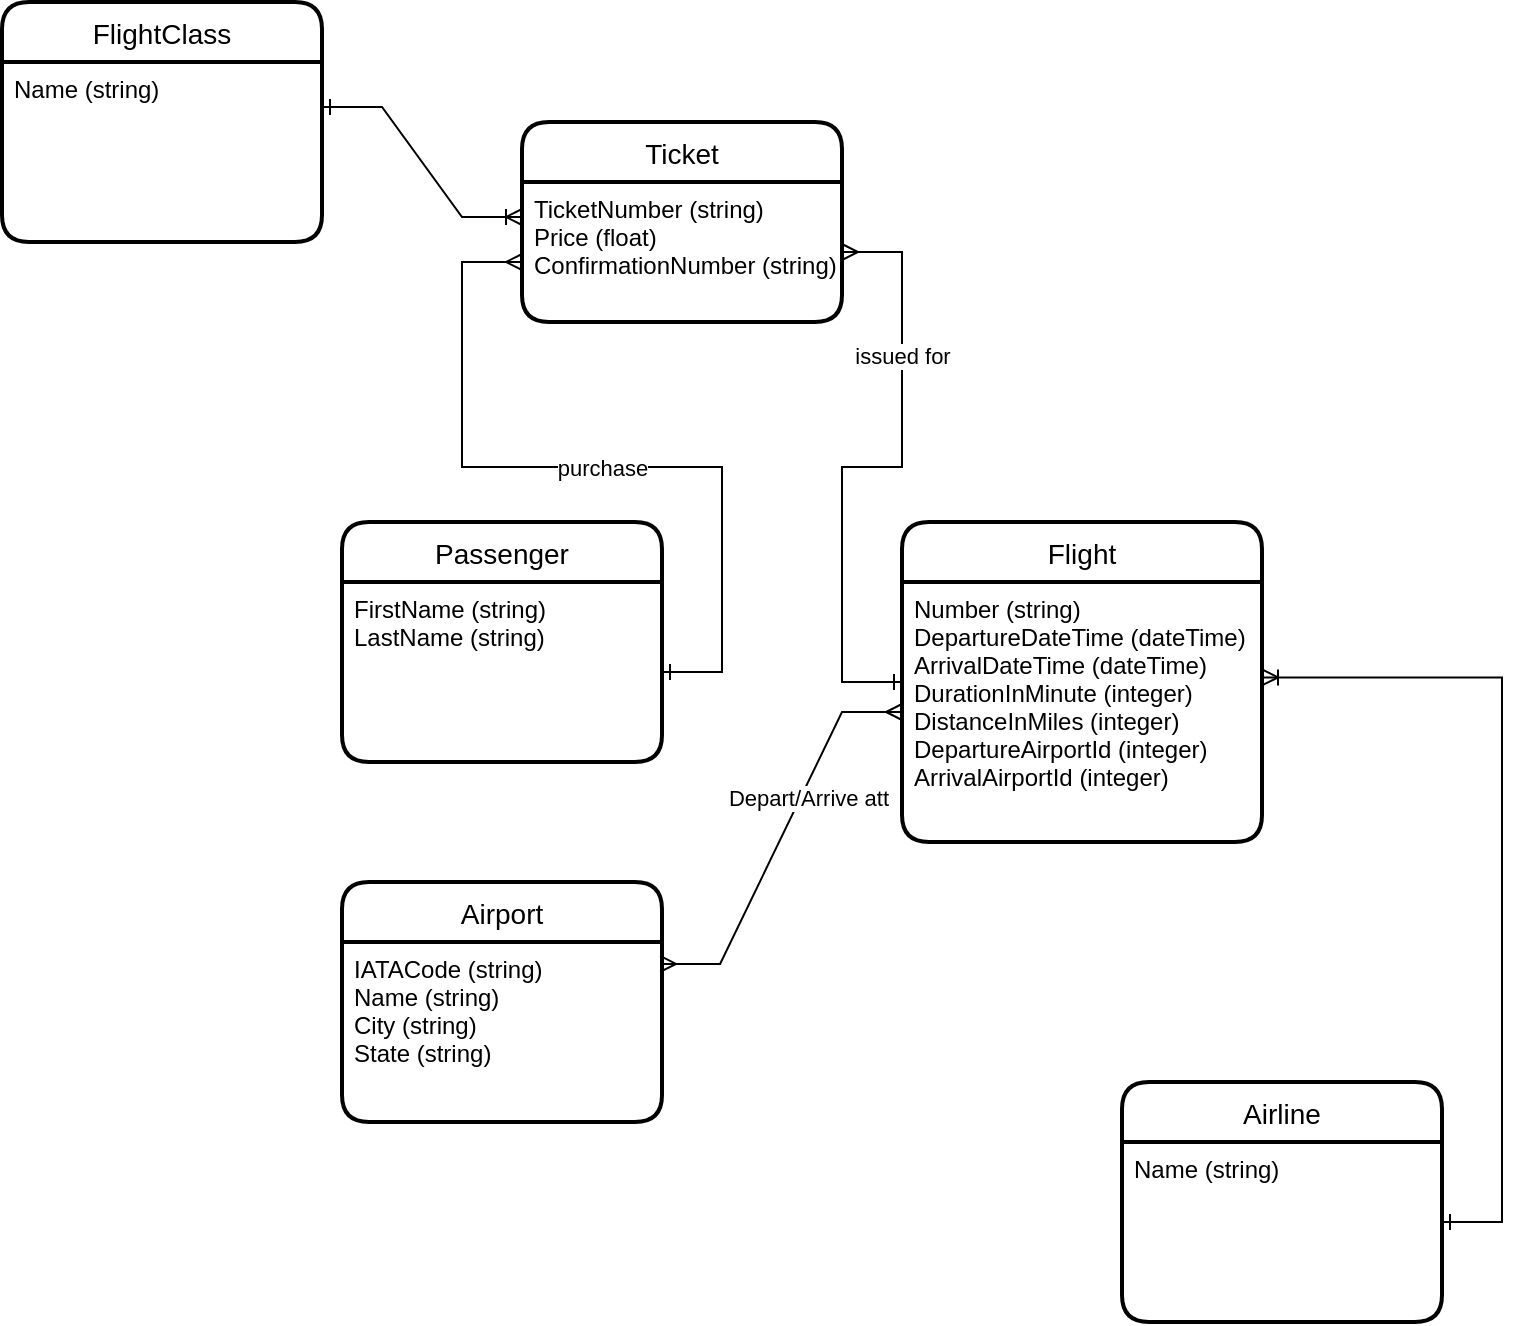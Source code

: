 <mxfile version="20.2.5" type="github">
  <diagram id="OAgNzshGtZiG7NSBnHgm" name="Page-1">
    <mxGraphModel dx="2272" dy="1862" grid="1" gridSize="10" guides="1" tooltips="1" connect="1" arrows="1" fold="1" page="1" pageScale="1" pageWidth="850" pageHeight="1100" math="0" shadow="0">
      <root>
        <mxCell id="0" />
        <mxCell id="1" parent="0" />
        <mxCell id="1pyU1-GnSN8xLEIKv2I4-1" value="Passenger" style="swimlane;childLayout=stackLayout;horizontal=1;startSize=30;horizontalStack=0;rounded=1;fontSize=14;fontStyle=0;strokeWidth=2;resizeParent=0;resizeLast=1;shadow=0;dashed=0;align=center;" vertex="1" parent="1">
          <mxGeometry x="60" y="230" width="160" height="120" as="geometry" />
        </mxCell>
        <mxCell id="1pyU1-GnSN8xLEIKv2I4-2" value="FirstName (string)&#xa;LastName (string)" style="align=left;strokeColor=none;fillColor=none;spacingLeft=4;fontSize=12;verticalAlign=top;resizable=0;rotatable=0;part=1;" vertex="1" parent="1pyU1-GnSN8xLEIKv2I4-1">
          <mxGeometry y="30" width="160" height="90" as="geometry" />
        </mxCell>
        <mxCell id="1pyU1-GnSN8xLEIKv2I4-4" value="Flight" style="swimlane;childLayout=stackLayout;horizontal=1;startSize=30;horizontalStack=0;rounded=1;fontSize=14;fontStyle=0;strokeWidth=2;resizeParent=0;resizeLast=1;shadow=0;dashed=0;align=center;" vertex="1" parent="1">
          <mxGeometry x="340" y="230" width="180" height="160" as="geometry" />
        </mxCell>
        <mxCell id="1pyU1-GnSN8xLEIKv2I4-5" value="Number (string)&#xa;DepartureDateTime (dateTime)&#xa;ArrivalDateTime (dateTime)&#xa;DurationInMinute (integer)&#xa;DistanceInMiles (integer)&#xa;DepartureAirportId (integer)&#xa;ArrivalAirportId (integer)" style="align=left;strokeColor=none;fillColor=none;spacingLeft=4;fontSize=12;verticalAlign=top;resizable=0;rotatable=0;part=1;" vertex="1" parent="1pyU1-GnSN8xLEIKv2I4-4">
          <mxGeometry y="30" width="180" height="130" as="geometry" />
        </mxCell>
        <mxCell id="1pyU1-GnSN8xLEIKv2I4-8" value="" style="edgeStyle=entityRelationEdgeStyle;fontSize=12;html=1;endArrow=ERmany;startArrow=ERone;rounded=0;exitX=1;exitY=0.5;exitDx=0;exitDy=0;startFill=0;" edge="1" parent="1" source="1pyU1-GnSN8xLEIKv2I4-2">
          <mxGeometry width="100" height="100" relative="1" as="geometry">
            <mxPoint x="-70" y="350" as="sourcePoint" />
            <mxPoint x="150" y="100" as="targetPoint" />
          </mxGeometry>
        </mxCell>
        <mxCell id="1pyU1-GnSN8xLEIKv2I4-27" value="purchase" style="edgeLabel;html=1;align=center;verticalAlign=middle;resizable=0;points=[];" vertex="1" connectable="0" parent="1pyU1-GnSN8xLEIKv2I4-8">
          <mxGeometry x="-0.023" relative="1" as="geometry">
            <mxPoint as="offset" />
          </mxGeometry>
        </mxCell>
        <mxCell id="1pyU1-GnSN8xLEIKv2I4-10" value="Airport" style="swimlane;childLayout=stackLayout;horizontal=1;startSize=30;horizontalStack=0;rounded=1;fontSize=14;fontStyle=0;strokeWidth=2;resizeParent=0;resizeLast=1;shadow=0;dashed=0;align=center;" vertex="1" parent="1">
          <mxGeometry x="60" y="410" width="160" height="120" as="geometry" />
        </mxCell>
        <mxCell id="1pyU1-GnSN8xLEIKv2I4-11" value="IATACode (string)&#xa;Name (string)&#xa;City (string)&#xa;State (string)" style="align=left;strokeColor=none;fillColor=none;spacingLeft=4;fontSize=12;verticalAlign=top;resizable=0;rotatable=0;part=1;" vertex="1" parent="1pyU1-GnSN8xLEIKv2I4-10">
          <mxGeometry y="30" width="160" height="90" as="geometry" />
        </mxCell>
        <mxCell id="1pyU1-GnSN8xLEIKv2I4-14" value="" style="edgeStyle=entityRelationEdgeStyle;fontSize=12;html=1;endArrow=ERmany;startArrow=ERmany;rounded=0;exitX=0.994;exitY=0.122;exitDx=0;exitDy=0;exitPerimeter=0;" edge="1" parent="1" source="1pyU1-GnSN8xLEIKv2I4-11" target="1pyU1-GnSN8xLEIKv2I4-5">
          <mxGeometry width="100" height="100" relative="1" as="geometry">
            <mxPoint x="395" y="340" as="sourcePoint" />
            <mxPoint x="330" y="320" as="targetPoint" />
          </mxGeometry>
        </mxCell>
        <mxCell id="1pyU1-GnSN8xLEIKv2I4-17" value="Depart/Arrive att" style="edgeLabel;html=1;align=center;verticalAlign=middle;resizable=0;points=[];" vertex="1" connectable="0" parent="1pyU1-GnSN8xLEIKv2I4-14">
          <mxGeometry x="0.235" y="-3" relative="1" as="geometry">
            <mxPoint as="offset" />
          </mxGeometry>
        </mxCell>
        <mxCell id="1pyU1-GnSN8xLEIKv2I4-19" value="Ticket" style="swimlane;childLayout=stackLayout;horizontal=1;startSize=30;horizontalStack=0;rounded=1;fontSize=14;fontStyle=0;strokeWidth=2;resizeParent=0;resizeLast=1;shadow=0;dashed=0;align=center;" vertex="1" parent="1">
          <mxGeometry x="150" y="30" width="160" height="100" as="geometry" />
        </mxCell>
        <mxCell id="1pyU1-GnSN8xLEIKv2I4-20" value="TicketNumber (string)&#xa;Price (float)&#xa;ConfirmationNumber (string)" style="align=left;strokeColor=none;fillColor=none;spacingLeft=4;fontSize=12;verticalAlign=top;resizable=0;rotatable=0;part=1;" vertex="1" parent="1pyU1-GnSN8xLEIKv2I4-19">
          <mxGeometry y="30" width="160" height="70" as="geometry" />
        </mxCell>
        <mxCell id="1pyU1-GnSN8xLEIKv2I4-24" value="" style="edgeStyle=entityRelationEdgeStyle;fontSize=12;html=1;endArrow=ERmany;startArrow=ERone;rounded=0;startFill=0;" edge="1" parent="1" source="1pyU1-GnSN8xLEIKv2I4-4" target="1pyU1-GnSN8xLEIKv2I4-20">
          <mxGeometry width="100" height="100" relative="1" as="geometry">
            <mxPoint x="530" y="270" as="sourcePoint" />
            <mxPoint x="470" y="80" as="targetPoint" />
          </mxGeometry>
        </mxCell>
        <mxCell id="1pyU1-GnSN8xLEIKv2I4-28" value="issued for" style="edgeLabel;html=1;align=center;verticalAlign=middle;resizable=0;points=[];" vertex="1" connectable="0" parent="1pyU1-GnSN8xLEIKv2I4-24">
          <mxGeometry x="0.462" relative="1" as="geometry">
            <mxPoint as="offset" />
          </mxGeometry>
        </mxCell>
        <mxCell id="1pyU1-GnSN8xLEIKv2I4-29" value="Airline" style="swimlane;childLayout=stackLayout;horizontal=1;startSize=30;horizontalStack=0;rounded=1;fontSize=14;fontStyle=0;strokeWidth=2;resizeParent=0;resizeLast=1;shadow=0;dashed=0;align=center;" vertex="1" parent="1">
          <mxGeometry x="450" y="510" width="160" height="120" as="geometry" />
        </mxCell>
        <mxCell id="1pyU1-GnSN8xLEIKv2I4-30" value="Name (string)" style="align=left;strokeColor=none;fillColor=none;spacingLeft=4;fontSize=12;verticalAlign=top;resizable=0;rotatable=0;part=1;" vertex="1" parent="1pyU1-GnSN8xLEIKv2I4-29">
          <mxGeometry y="30" width="160" height="90" as="geometry" />
        </mxCell>
        <mxCell id="1pyU1-GnSN8xLEIKv2I4-31" value="" style="edgeStyle=entityRelationEdgeStyle;fontSize=12;html=1;endArrow=ERoneToMany;rounded=0;entryX=1;entryY=0.367;entryDx=0;entryDy=0;entryPerimeter=0;startArrow=ERone;startFill=0;" edge="1" parent="1" target="1pyU1-GnSN8xLEIKv2I4-5">
          <mxGeometry width="100" height="100" relative="1" as="geometry">
            <mxPoint x="610" y="580" as="sourcePoint" />
            <mxPoint x="710" y="480" as="targetPoint" />
          </mxGeometry>
        </mxCell>
        <mxCell id="1pyU1-GnSN8xLEIKv2I4-32" value="FlightClass" style="swimlane;childLayout=stackLayout;horizontal=1;startSize=30;horizontalStack=0;rounded=1;fontSize=14;fontStyle=0;strokeWidth=2;resizeParent=0;resizeLast=1;shadow=0;dashed=0;align=center;" vertex="1" parent="1">
          <mxGeometry x="-110" y="-30" width="160" height="120" as="geometry" />
        </mxCell>
        <mxCell id="1pyU1-GnSN8xLEIKv2I4-33" value="Name (string)" style="align=left;strokeColor=none;fillColor=none;spacingLeft=4;fontSize=12;verticalAlign=top;resizable=0;rotatable=0;part=1;" vertex="1" parent="1pyU1-GnSN8xLEIKv2I4-32">
          <mxGeometry y="30" width="160" height="90" as="geometry" />
        </mxCell>
        <mxCell id="1pyU1-GnSN8xLEIKv2I4-36" value="" style="edgeStyle=entityRelationEdgeStyle;fontSize=12;html=1;endArrow=ERoneToMany;rounded=0;exitX=1;exitY=0.25;exitDx=0;exitDy=0;entryX=0;entryY=0.25;entryDx=0;entryDy=0;startArrow=ERone;startFill=0;" edge="1" parent="1" source="1pyU1-GnSN8xLEIKv2I4-33" target="1pyU1-GnSN8xLEIKv2I4-20">
          <mxGeometry width="100" height="100" relative="1" as="geometry">
            <mxPoint y="90" as="sourcePoint" />
            <mxPoint x="90" y="-40" as="targetPoint" />
          </mxGeometry>
        </mxCell>
      </root>
    </mxGraphModel>
  </diagram>
</mxfile>
